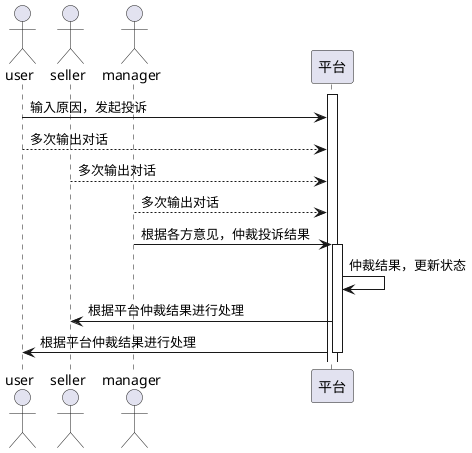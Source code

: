 @startuml
'https://plantuml.com/sequence-diagram

actor user
actor seller
actor manager

activate 平台
user -> 平台:     输入原因，发起投诉
user --> 平台:     多次输出对话
seller --> 平台:    多次输出对话
manager --> 平台:  多次输出对话
manager -> 平台: 根据各方意见，仲裁投诉结果
activate 平台
平台->平台: 仲裁结果，更新状态

平台 -> seller: 根据平台仲裁结果进行处理
平台 -> user: 根据平台仲裁结果进行处理
deactivate 平台

@enduml